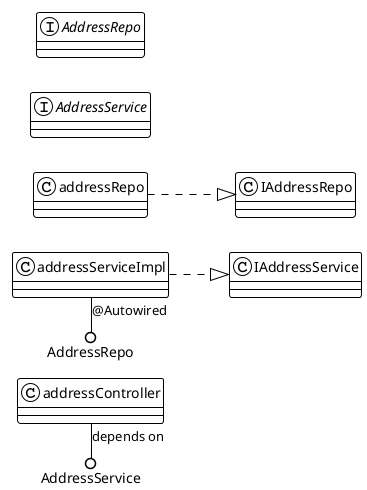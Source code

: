 @startuml
!theme plain
left to right direction
skinparam linetype ortho

' Klassen
class addressController
class addressServiceImpl
class addressRepo



interface AddressService
interface AddressRepo

addressController -() AddressService : "depends on"
addressServiceImpl -() AddressRepo : "@Autowired"

addressServiceImpl ..|> IAddressService
addressRepo ..|> IAddressRepo
@enduml



